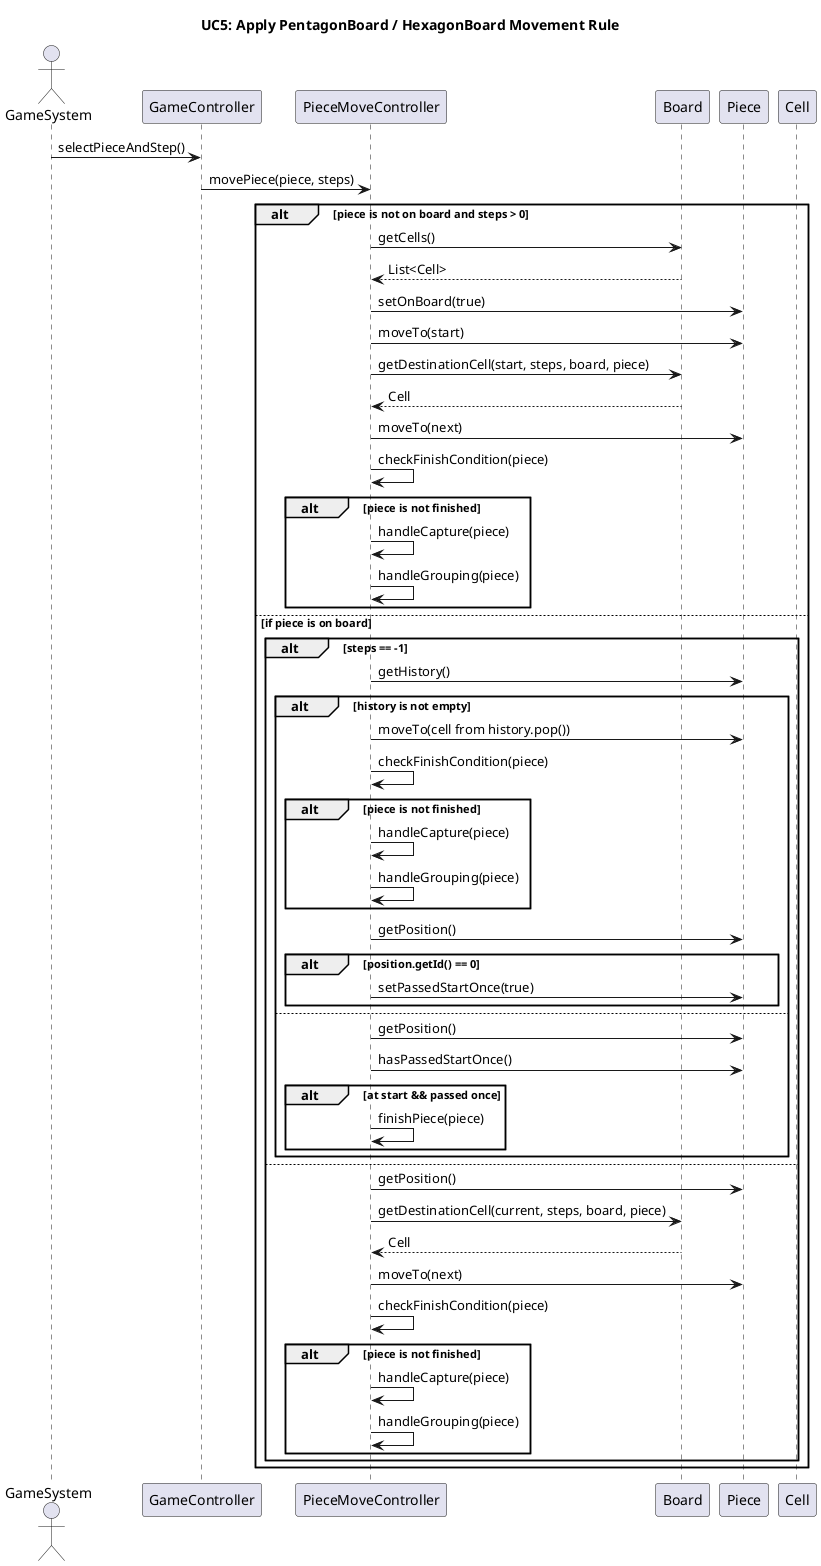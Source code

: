 @startuml
title UC5: Apply PentagonBoard / HexagonBoard Movement Rule

actor GameSystem
participant GameController
participant PieceMoveController
participant Board
participant Piece
participant Cell

GameSystem -> GameController : selectPieceAndStep()
GameController -> PieceMoveController : movePiece(piece, steps)

alt piece is not on board and steps > 0
    PieceMoveController -> Board : getCells()
    Board --> PieceMoveController : List<Cell>
    PieceMoveController -> Piece : setOnBoard(true)
    PieceMoveController -> Piece : moveTo(start)

    PieceMoveController -> Board : getDestinationCell(start, steps, board, piece)
    Board --> PieceMoveController : Cell
    PieceMoveController -> Piece : moveTo(next)
    PieceMoveController -> PieceMoveController : checkFinishCondition(piece)
    alt piece is not finished
        PieceMoveController -> PieceMoveController : handleCapture(piece)
        PieceMoveController -> PieceMoveController : handleGrouping(piece)
    end

else if piece is on board
    alt steps == -1
        PieceMoveController -> Piece : getHistory()
        alt history is not empty
            PieceMoveController -> Piece : moveTo(cell from history.pop())
            PieceMoveController -> PieceMoveController : checkFinishCondition(piece)
            alt piece is not finished
                PieceMoveController -> PieceMoveController : handleCapture(piece)
                PieceMoveController -> PieceMoveController : handleGrouping(piece)
            end
            PieceMoveController -> Piece : getPosition()
            alt position.getId() == 0
                PieceMoveController -> Piece : setPassedStartOnce(true)
            end
        else
            PieceMoveController -> Piece : getPosition()
            PieceMoveController -> Piece : hasPassedStartOnce()
            alt at start && passed once
                PieceMoveController -> PieceMoveController : finishPiece(piece)
            end
        end
    else
        PieceMoveController -> Piece : getPosition()
        PieceMoveController -> Board : getDestinationCell(current, steps, board, piece)
        Board --> PieceMoveController : Cell
        PieceMoveController -> Piece : moveTo(next)
        PieceMoveController -> PieceMoveController : checkFinishCondition(piece)
        alt piece is not finished
            PieceMoveController -> PieceMoveController : handleCapture(piece)
            PieceMoveController -> PieceMoveController : handleGrouping(piece)
        end
    end
end

@enduml
